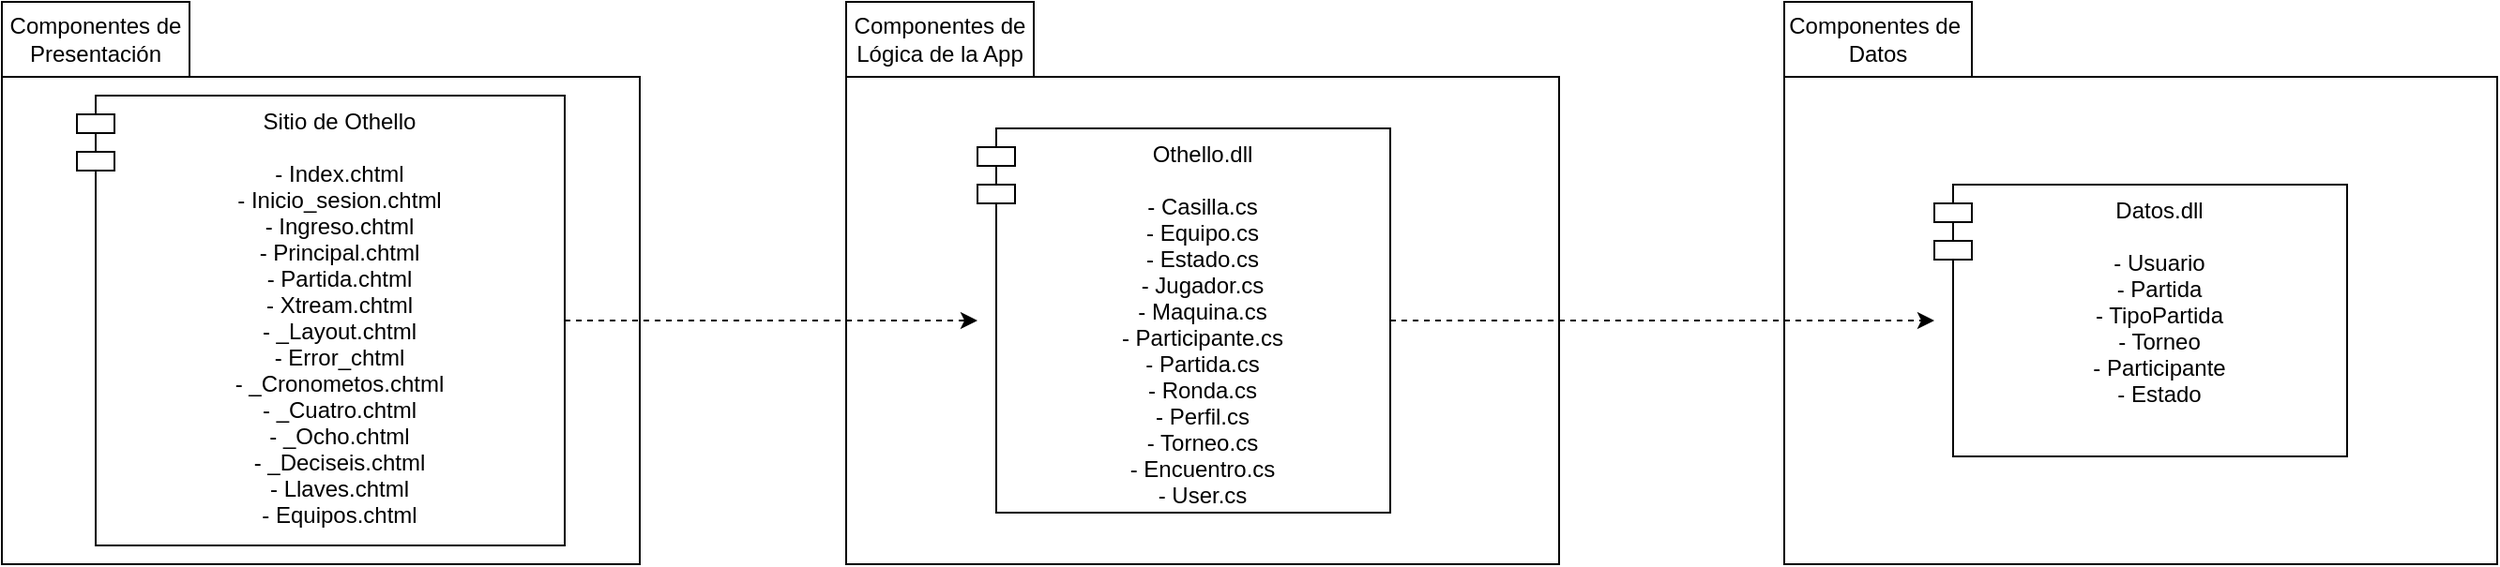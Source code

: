 <mxfile version="13.7.9" type="device"><diagram id="u0xBDgM0ABfaQYwTb2YI" name="Página-1"><mxGraphModel dx="1024" dy="592" grid="1" gridSize="10" guides="1" tooltips="1" connect="1" arrows="1" fold="1" page="1" pageScale="1" pageWidth="1100" pageHeight="850" math="0" shadow="0"><root><mxCell id="0"/><mxCell id="1" parent="0"/><mxCell id="DSB8Q_b0Se4_p8_f5iP_-4" value="" style="shape=folder;fontStyle=1;spacingTop=10;tabWidth=100;tabHeight=40;tabPosition=left;html=1;" parent="1" vertex="1"><mxGeometry x="580" y="70" width="380" height="300" as="geometry"/></mxCell><mxCell id="DSB8Q_b0Se4_p8_f5iP_-1" value="" style="shape=folder;fontStyle=1;spacingTop=10;tabWidth=100;tabHeight=40;tabPosition=left;html=1;" parent="1" vertex="1"><mxGeometry x="130" y="70" width="340" height="300" as="geometry"/></mxCell><mxCell id="DSB8Q_b0Se4_p8_f5iP_-2" value="Componentes de Presentación" style="text;html=1;strokeColor=none;fillColor=none;align=center;verticalAlign=middle;whiteSpace=wrap;rounded=0;" parent="1" vertex="1"><mxGeometry x="130" y="80" width="100" height="20" as="geometry"/></mxCell><mxCell id="TD1mkRxERi_faLyOpkdA-1" style="edgeStyle=orthogonalEdgeStyle;rounded=0;orthogonalLoop=1;jettySize=auto;html=1;dashed=1;" parent="1" source="DSB8Q_b0Se4_p8_f5iP_-3" target="DSB8Q_b0Se4_p8_f5iP_-6" edge="1"><mxGeometry relative="1" as="geometry"/></mxCell><mxCell id="DSB8Q_b0Se4_p8_f5iP_-3" value="Sitio de Othello&#10;&#10;- Index.chtml&#10;- Inicio_sesion.chtml&#10;- Ingreso.chtml&#10;- Principal.chtml&#10;- Partida.chtml&#10;- Xtream.chtml&#10;- _Layout.chtml&#10;- Error_chtml&#10;- _Cronometos.chtml&#10;- _Cuatro.chtml&#10;- _Ocho.chtml&#10;- _Deciseis.chtml&#10;- Llaves.chtml&#10;- Equipos.chtml&#10;" style="shape=module;align=left;spacingLeft=20;align=center;verticalAlign=top;fontStyle=0" parent="1" vertex="1"><mxGeometry x="170" y="120" width="260" height="240" as="geometry"/></mxCell><mxCell id="DSB8Q_b0Se4_p8_f5iP_-5" value="Componentes de Lógica de la App" style="text;html=1;strokeColor=none;fillColor=none;align=center;verticalAlign=middle;whiteSpace=wrap;rounded=0;" parent="1" vertex="1"><mxGeometry x="580" y="80" width="100" height="20" as="geometry"/></mxCell><mxCell id="DSB8Q_b0Se4_p8_f5iP_-8" value="" style="shape=folder;fontStyle=1;spacingTop=10;tabWidth=100;tabHeight=40;tabPosition=left;html=1;" parent="1" vertex="1"><mxGeometry x="1080" y="70" width="380" height="300" as="geometry"/></mxCell><mxCell id="DSB8Q_b0Se4_p8_f5iP_-9" value="Componentes de&amp;nbsp; Datos" style="text;html=1;strokeColor=none;fillColor=none;align=center;verticalAlign=middle;whiteSpace=wrap;rounded=0;" parent="1" vertex="1"><mxGeometry x="1080" y="80" width="100" height="20" as="geometry"/></mxCell><mxCell id="DSB8Q_b0Se4_p8_f5iP_-10" value="Datos.dll&#10;&#10;- Usuario&#10;- Partida&#10;- TipoPartida&#10;- Torneo&#10;- Participante&#10;- Estado" style="shape=module;align=left;spacingLeft=20;align=center;verticalAlign=top;fontStyle=0" parent="1" vertex="1"><mxGeometry x="1160" y="167.5" width="220" height="145" as="geometry"/></mxCell><mxCell id="TD1mkRxERi_faLyOpkdA-3" style="edgeStyle=orthogonalEdgeStyle;rounded=0;orthogonalLoop=1;jettySize=auto;html=1;dashed=1;" parent="1" source="DSB8Q_b0Se4_p8_f5iP_-6" target="DSB8Q_b0Se4_p8_f5iP_-10" edge="1"><mxGeometry relative="1" as="geometry"/></mxCell><mxCell id="DSB8Q_b0Se4_p8_f5iP_-6" value="Othello.dll&#10;&#10;- Casilla.cs&#10;- Equipo.cs&#10;- Estado.cs&#10;- Jugador.cs&#10;- Maquina.cs&#10;- Participante.cs&#10;- Partida.cs&#10;- Ronda.cs&#10;- Perfil.cs&#10;- Torneo.cs&#10;- Encuentro.cs&#10;- User.cs" style="shape=module;align=left;spacingLeft=20;align=center;verticalAlign=top;fontStyle=0" parent="1" vertex="1"><mxGeometry x="650" y="137.5" width="220" height="205" as="geometry"/></mxCell></root></mxGraphModel></diagram></mxfile>